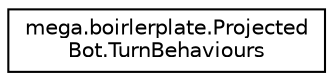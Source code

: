 digraph "Graphical Class Hierarchy"
{
  edge [fontname="Helvetica",fontsize="10",labelfontname="Helvetica",labelfontsize="10"];
  node [fontname="Helvetica",fontsize="10",shape=record];
  rankdir="LR";
  Node0 [label="mega.boirlerplate.Projected\lBot.TurnBehaviours",height=0.2,width=0.4,color="black", fillcolor="white", style="filled",URL="$enummega_1_1boirlerplate_1_1_projected_bot_1_1_turn_behaviours.html"];
}
